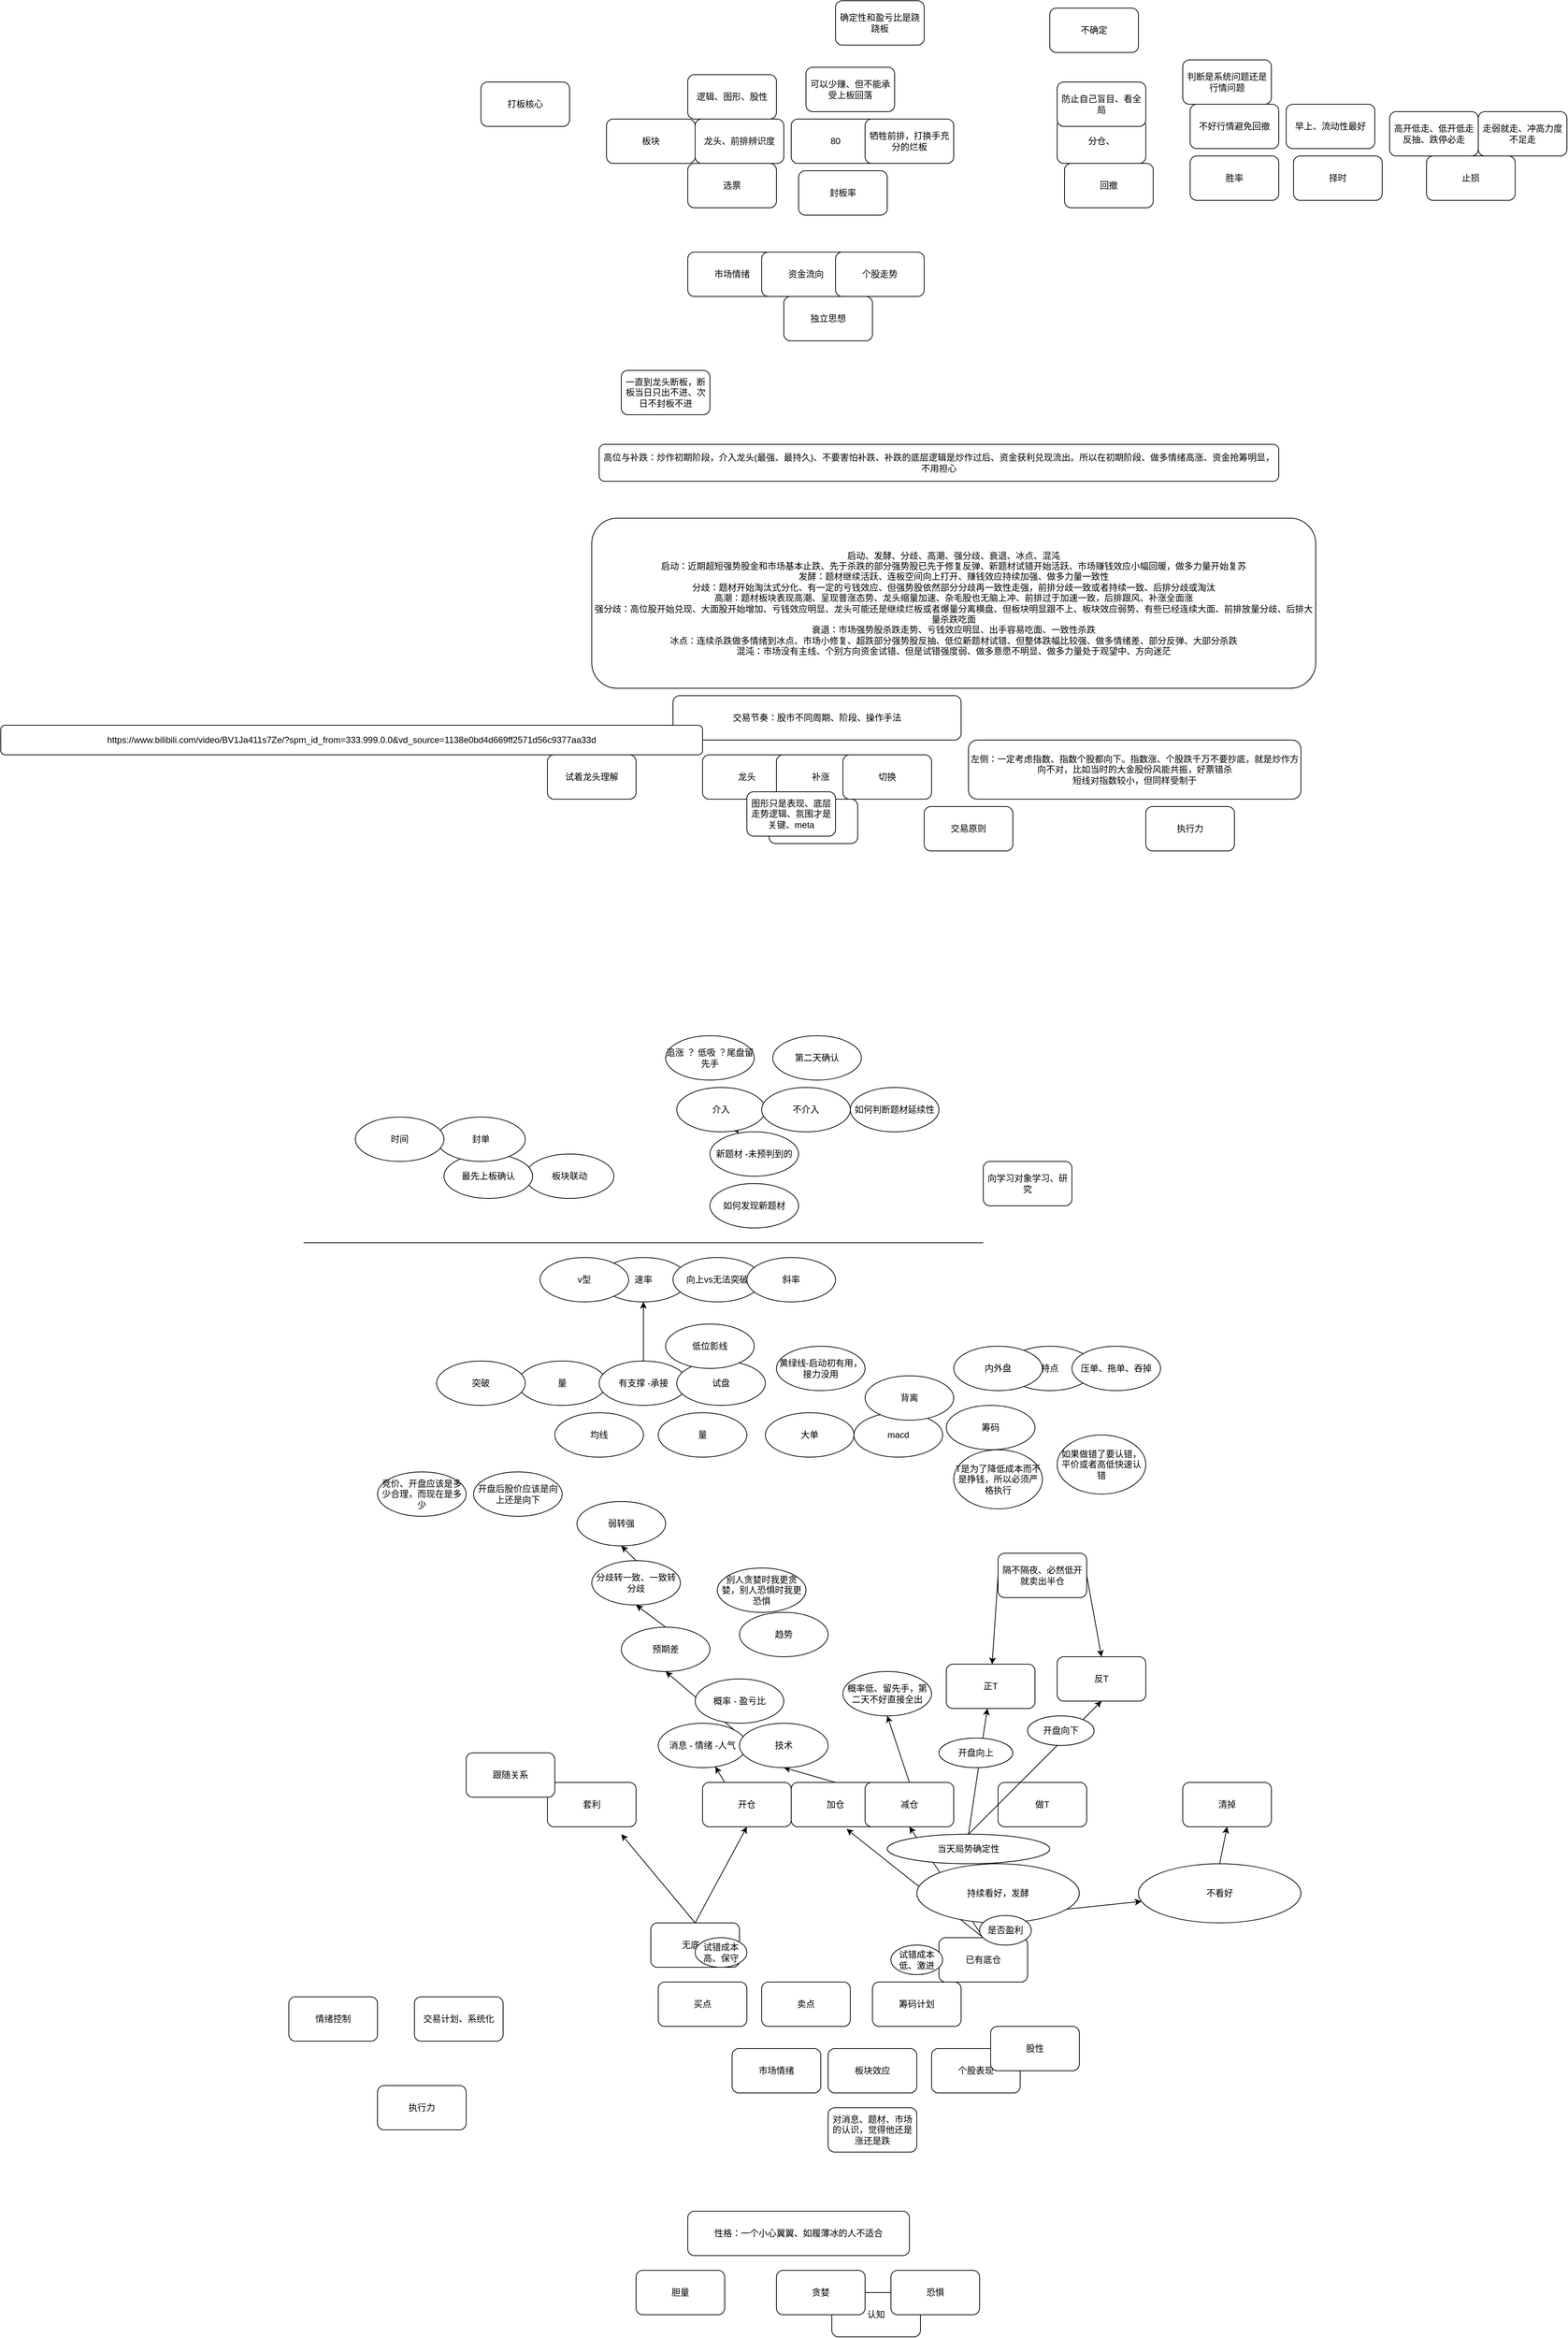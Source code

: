 <mxfile version="20.8.3" type="github">
  <diagram id="E01g1_I6Vo92YfVn2vzd" name="第 1 页">
    <mxGraphModel dx="401394" dy="844" grid="1" gridSize="10" guides="1" tooltips="1" connect="1" arrows="1" fold="1" page="1" pageScale="1" pageWidth="400000" pageHeight="300000" math="0" shadow="0">
      <root>
        <mxCell id="0" />
        <mxCell id="1" parent="0" />
        <mxCell id="V14wtDFcIEHRwVoQhRkb-1" value="选票" style="rounded=1;whiteSpace=wrap;html=1;" vertex="1" parent="1">
          <mxGeometry x="450" y="290" width="120" height="60" as="geometry" />
        </mxCell>
        <mxCell id="V14wtDFcIEHRwVoQhRkb-2" value="封板率" style="rounded=1;whiteSpace=wrap;html=1;" vertex="1" parent="1">
          <mxGeometry x="600" y="300" width="120" height="60" as="geometry" />
        </mxCell>
        <mxCell id="V14wtDFcIEHRwVoQhRkb-3" value="回撤" style="rounded=1;whiteSpace=wrap;html=1;" vertex="1" parent="1">
          <mxGeometry x="960" y="290" width="120" height="60" as="geometry" />
        </mxCell>
        <mxCell id="V14wtDFcIEHRwVoQhRkb-4" value="胜率" style="rounded=1;whiteSpace=wrap;html=1;" vertex="1" parent="1">
          <mxGeometry x="1130" y="280" width="120" height="60" as="geometry" />
        </mxCell>
        <mxCell id="V14wtDFcIEHRwVoQhRkb-5" value="择时" style="rounded=1;whiteSpace=wrap;html=1;" vertex="1" parent="1">
          <mxGeometry x="1270" y="280" width="120" height="60" as="geometry" />
        </mxCell>
        <mxCell id="V14wtDFcIEHRwVoQhRkb-6" value="止损" style="rounded=1;whiteSpace=wrap;html=1;" vertex="1" parent="1">
          <mxGeometry x="1450" y="280" width="120" height="60" as="geometry" />
        </mxCell>
        <mxCell id="V14wtDFcIEHRwVoQhRkb-7" value="独立思想" style="rounded=1;whiteSpace=wrap;html=1;" vertex="1" parent="1">
          <mxGeometry x="580" y="470" width="120" height="60" as="geometry" />
        </mxCell>
        <mxCell id="V14wtDFcIEHRwVoQhRkb-8" value="打板核心" style="rounded=1;whiteSpace=wrap;html=1;" vertex="1" parent="1">
          <mxGeometry x="170" y="180" width="120" height="60" as="geometry" />
        </mxCell>
        <mxCell id="V14wtDFcIEHRwVoQhRkb-9" value="板块" style="rounded=1;whiteSpace=wrap;html=1;" vertex="1" parent="1">
          <mxGeometry x="340" y="230" width="120" height="60" as="geometry" />
        </mxCell>
        <mxCell id="V14wtDFcIEHRwVoQhRkb-10" value="龙头、前排辨识度" style="rounded=1;whiteSpace=wrap;html=1;" vertex="1" parent="1">
          <mxGeometry x="460" y="230" width="120" height="60" as="geometry" />
        </mxCell>
        <mxCell id="V14wtDFcIEHRwVoQhRkb-11" value="逻辑、图形、股性" style="rounded=1;whiteSpace=wrap;html=1;" vertex="1" parent="1">
          <mxGeometry x="450" y="170" width="120" height="60" as="geometry" />
        </mxCell>
        <mxCell id="V14wtDFcIEHRwVoQhRkb-12" value="80" style="rounded=1;whiteSpace=wrap;html=1;" vertex="1" parent="1">
          <mxGeometry x="590" y="230" width="120" height="60" as="geometry" />
        </mxCell>
        <mxCell id="V14wtDFcIEHRwVoQhRkb-13" value="牺牲前排，打换手充分的烂板" style="rounded=1;whiteSpace=wrap;html=1;" vertex="1" parent="1">
          <mxGeometry x="690" y="230" width="120" height="60" as="geometry" />
        </mxCell>
        <mxCell id="V14wtDFcIEHRwVoQhRkb-14" value="可以少赚、但不能承受上板回落" style="rounded=1;whiteSpace=wrap;html=1;" vertex="1" parent="1">
          <mxGeometry x="610" y="160" width="120" height="60" as="geometry" />
        </mxCell>
        <mxCell id="V14wtDFcIEHRwVoQhRkb-15" value="确定性和盈亏比是跷跷板" style="rounded=1;whiteSpace=wrap;html=1;" vertex="1" parent="1">
          <mxGeometry x="650" y="70" width="120" height="60" as="geometry" />
        </mxCell>
        <mxCell id="V14wtDFcIEHRwVoQhRkb-16" value="分仓、" style="rounded=1;whiteSpace=wrap;html=1;" vertex="1" parent="1">
          <mxGeometry x="950" y="230" width="120" height="60" as="geometry" />
        </mxCell>
        <mxCell id="V14wtDFcIEHRwVoQhRkb-17" value="防止自己盲目、看全局" style="rounded=1;whiteSpace=wrap;html=1;" vertex="1" parent="1">
          <mxGeometry x="950" y="180" width="120" height="60" as="geometry" />
        </mxCell>
        <mxCell id="V14wtDFcIEHRwVoQhRkb-18" value="不确定" style="rounded=1;whiteSpace=wrap;html=1;" vertex="1" parent="1">
          <mxGeometry x="940" y="80" width="120" height="60" as="geometry" />
        </mxCell>
        <mxCell id="V14wtDFcIEHRwVoQhRkb-19" value="不好行情避免回撤" style="rounded=1;whiteSpace=wrap;html=1;" vertex="1" parent="1">
          <mxGeometry x="1130" y="210" width="120" height="60" as="geometry" />
        </mxCell>
        <mxCell id="V14wtDFcIEHRwVoQhRkb-20" value="判断是系统问题还是行情问题" style="rounded=1;whiteSpace=wrap;html=1;" vertex="1" parent="1">
          <mxGeometry x="1120" y="150" width="120" height="60" as="geometry" />
        </mxCell>
        <mxCell id="V14wtDFcIEHRwVoQhRkb-21" value="早上、流动性最好" style="rounded=1;whiteSpace=wrap;html=1;" vertex="1" parent="1">
          <mxGeometry x="1260" y="210" width="120" height="60" as="geometry" />
        </mxCell>
        <mxCell id="V14wtDFcIEHRwVoQhRkb-22" value="高开低走、低开低走反抽、跌停必走" style="rounded=1;whiteSpace=wrap;html=1;" vertex="1" parent="1">
          <mxGeometry x="1400" y="220" width="120" height="60" as="geometry" />
        </mxCell>
        <mxCell id="V14wtDFcIEHRwVoQhRkb-23" value="走弱就走、冲高力度不足走" style="rounded=1;whiteSpace=wrap;html=1;" vertex="1" parent="1">
          <mxGeometry x="1520" y="220" width="120" height="60" as="geometry" />
        </mxCell>
        <mxCell id="V14wtDFcIEHRwVoQhRkb-24" value="市场情绪" style="rounded=1;whiteSpace=wrap;html=1;" vertex="1" parent="1">
          <mxGeometry x="450" y="410" width="120" height="60" as="geometry" />
        </mxCell>
        <mxCell id="V14wtDFcIEHRwVoQhRkb-25" value="资金流向" style="rounded=1;whiteSpace=wrap;html=1;" vertex="1" parent="1">
          <mxGeometry x="550" y="410" width="120" height="60" as="geometry" />
        </mxCell>
        <mxCell id="V14wtDFcIEHRwVoQhRkb-26" value="个股走势" style="rounded=1;whiteSpace=wrap;html=1;" vertex="1" parent="1">
          <mxGeometry x="650" y="410" width="120" height="60" as="geometry" />
        </mxCell>
        <mxCell id="V14wtDFcIEHRwVoQhRkb-27" value="向学习对象学习、研究" style="rounded=1;whiteSpace=wrap;html=1;" vertex="1" parent="1">
          <mxGeometry x="850" y="1640" width="120" height="60" as="geometry" />
        </mxCell>
        <mxCell id="V14wtDFcIEHRwVoQhRkb-30" value="交易原则" style="rounded=1;whiteSpace=wrap;html=1;" vertex="1" parent="1">
          <mxGeometry x="770" y="1160" width="120" height="60" as="geometry" />
        </mxCell>
        <mxCell id="V14wtDFcIEHRwVoQhRkb-31" value="执行力" style="rounded=1;whiteSpace=wrap;html=1;" vertex="1" parent="1">
          <mxGeometry x="1070" y="1160" width="120" height="60" as="geometry" />
        </mxCell>
        <mxCell id="V14wtDFcIEHRwVoQhRkb-32" value="世界观" style="rounded=1;whiteSpace=wrap;html=1;" vertex="1" parent="1">
          <mxGeometry x="560" y="1150" width="120" height="60" as="geometry" />
        </mxCell>
        <mxCell id="V14wtDFcIEHRwVoQhRkb-33" value="龙头" style="rounded=1;whiteSpace=wrap;html=1;" vertex="1" parent="1">
          <mxGeometry x="470" y="1090" width="120" height="60" as="geometry" />
        </mxCell>
        <mxCell id="V14wtDFcIEHRwVoQhRkb-34" value="补涨" style="rounded=1;whiteSpace=wrap;html=1;" vertex="1" parent="1">
          <mxGeometry x="570" y="1090" width="120" height="60" as="geometry" />
        </mxCell>
        <mxCell id="V14wtDFcIEHRwVoQhRkb-35" value="切换" style="rounded=1;whiteSpace=wrap;html=1;" vertex="1" parent="1">
          <mxGeometry x="660" y="1090" width="120" height="60" as="geometry" />
        </mxCell>
        <mxCell id="V14wtDFcIEHRwVoQhRkb-36" value="试着龙头理解" style="rounded=1;whiteSpace=wrap;html=1;" vertex="1" parent="1">
          <mxGeometry x="260" y="1090" width="120" height="60" as="geometry" />
        </mxCell>
        <mxCell id="V14wtDFcIEHRwVoQhRkb-37" value="图形只是表现、底层走势逻辑、氛围才是关键、meta" style="rounded=1;whiteSpace=wrap;html=1;" vertex="1" parent="1">
          <mxGeometry x="530" y="1140" width="120" height="60" as="geometry" />
        </mxCell>
        <mxCell id="V14wtDFcIEHRwVoQhRkb-38" value="交易节奏：股市不同周期、阶段、操作手法" style="rounded=1;whiteSpace=wrap;html=1;" vertex="1" parent="1">
          <mxGeometry x="430" y="1010" width="390" height="60" as="geometry" />
        </mxCell>
        <mxCell id="V14wtDFcIEHRwVoQhRkb-39" value="启动、发酵、分歧、高潮、强分歧、衰退、冰点、混沌&lt;br&gt;启动：近期超短强势股金和市场基本止跌、先于杀跌的部分强势股已先于修复反弹、新题材试错开始活跃、市场赚钱效应小幅回暖，做多力量开始复苏&lt;br&gt;发酵：题材继续活跃、连板空间向上打开、赚钱效应持续加强、做多力量一致性&lt;br&gt;分歧：题材开始淘汰式分化、有一定的亏钱效应、但强势股依然部分分歧再一致性走强，前排分歧一致或者持续一致、后排分歧或淘汰&lt;br&gt;高潮：题材板块表现高潮、呈现普涨态势、龙头缩量加速、杂毛股也无脑上冲、前排过于加速一致，后排跟风、补涨全面涨&lt;br&gt;强分歧：高位股开始兑现、大面股开始增加、亏钱效应明显、龙头可能还是继续烂板或者爆量分离横盘、但板块明显跟不上、板块效应弱势、有些已经连续大面、前排放量分歧、后排大量杀跌吃面&lt;br&gt;衰退：市场强势股杀跌走势、亏钱效应明显、出手容易吃面、一致性杀跌&lt;br&gt;冰点：连续杀跌做多情绪到冰点、市场小修复、超跌部分强势股反抽、低位新题材试错、但整体跌幅比较强、做多情绪差、部分反弹、大部分杀跌&lt;br&gt;混沌：市场没有主线、个别方向资金试错、但是试错强度弱、做多意愿不明显、做多力量处于观望中、方向迷茫&lt;br&gt;" style="rounded=1;whiteSpace=wrap;html=1;" vertex="1" parent="1">
          <mxGeometry x="320" y="770" width="980" height="230" as="geometry" />
        </mxCell>
        <mxCell id="V14wtDFcIEHRwVoQhRkb-40" value="高位与补跌：炒作初期阶段，介入龙头(最强、最持久)、不要害怕补跌、补跌的底层逻辑是炒作过后、资金获利兑现流出。所以在初期阶段、做多情绪高涨、资金抢筹明显，不用担心" style="rounded=1;whiteSpace=wrap;html=1;" vertex="1" parent="1">
          <mxGeometry x="330" y="670" width="920" height="50" as="geometry" />
        </mxCell>
        <mxCell id="V14wtDFcIEHRwVoQhRkb-41" value="一直到龙头断板，断板当日只出不进、次日不封板不进" style="rounded=1;whiteSpace=wrap;html=1;" vertex="1" parent="1">
          <mxGeometry x="360" y="570" width="120" height="60" as="geometry" />
        </mxCell>
        <mxCell id="V14wtDFcIEHRwVoQhRkb-42" value="https://www.bilibili.com/video/BV1Ja411s7Ze/?spm_id_from=333.999.0.0&amp;amp;vd_source=1138e0bd4d669ff2571d56c9377aa33d" style="rounded=1;whiteSpace=wrap;html=1;" vertex="1" parent="1">
          <mxGeometry x="-480" y="1050" width="950" height="40" as="geometry" />
        </mxCell>
        <mxCell id="V14wtDFcIEHRwVoQhRkb-43" value="左侧：一定考虑指数、指数个股都向下。指数涨、个股跌千万不要抄底，就是炒作方向不对，比如当时的大金股份风能共振，好票错杀&lt;br&gt;短线对指数较小，但同样受制于" style="rounded=1;whiteSpace=wrap;html=1;" vertex="1" parent="1">
          <mxGeometry x="830" y="1070" width="450" height="80" as="geometry" />
        </mxCell>
        <mxCell id="V14wtDFcIEHRwVoQhRkb-44" value="对消息、题材、市场的认识，觉得他还是涨还是跌" style="rounded=1;whiteSpace=wrap;html=1;" vertex="1" parent="1">
          <mxGeometry x="640" y="2920" width="120" height="60" as="geometry" />
        </mxCell>
        <mxCell id="V14wtDFcIEHRwVoQhRkb-45" value="认知" style="rounded=1;whiteSpace=wrap;html=1;" vertex="1" parent="1">
          <mxGeometry x="645" y="3170" width="120" height="60" as="geometry" />
        </mxCell>
        <mxCell id="V14wtDFcIEHRwVoQhRkb-61" style="edgeStyle=none;rounded=0;orthogonalLoop=1;jettySize=auto;html=1;exitX=0.5;exitY=0;exitDx=0;exitDy=0;entryX=0.625;entryY=1.05;entryDx=0;entryDy=0;entryPerimeter=0;" edge="1" parent="1" source="V14wtDFcIEHRwVoQhRkb-46" target="V14wtDFcIEHRwVoQhRkb-52">
          <mxGeometry relative="1" as="geometry" />
        </mxCell>
        <mxCell id="V14wtDFcIEHRwVoQhRkb-62" style="edgeStyle=none;rounded=0;orthogonalLoop=1;jettySize=auto;html=1;exitX=0.5;exitY=0;exitDx=0;exitDy=0;entryX=0.5;entryY=1;entryDx=0;entryDy=0;" edge="1" parent="1" source="V14wtDFcIEHRwVoQhRkb-46" target="V14wtDFcIEHRwVoQhRkb-56">
          <mxGeometry relative="1" as="geometry" />
        </mxCell>
        <mxCell id="V14wtDFcIEHRwVoQhRkb-65" style="edgeStyle=none;rounded=0;orthogonalLoop=1;jettySize=auto;html=1;exitX=0.5;exitY=0;exitDx=0;exitDy=0;startArrow=none;" edge="1" parent="1" source="V14wtDFcIEHRwVoQhRkb-132" target="V14wtDFcIEHRwVoQhRkb-64">
          <mxGeometry relative="1" as="geometry" />
        </mxCell>
        <mxCell id="V14wtDFcIEHRwVoQhRkb-46" value="已有底仓" style="rounded=1;whiteSpace=wrap;html=1;" vertex="1" parent="1">
          <mxGeometry x="790" y="2690" width="120" height="60" as="geometry" />
        </mxCell>
        <mxCell id="V14wtDFcIEHRwVoQhRkb-60" style="edgeStyle=none;rounded=0;orthogonalLoop=1;jettySize=auto;html=1;exitX=0.5;exitY=0;exitDx=0;exitDy=0;entryX=0.5;entryY=1;entryDx=0;entryDy=0;" edge="1" parent="1" source="V14wtDFcIEHRwVoQhRkb-47" target="V14wtDFcIEHRwVoQhRkb-51">
          <mxGeometry relative="1" as="geometry" />
        </mxCell>
        <mxCell id="V14wtDFcIEHRwVoQhRkb-140" style="edgeStyle=none;rounded=0;orthogonalLoop=1;jettySize=auto;html=1;exitX=0.5;exitY=0;exitDx=0;exitDy=0;" edge="1" parent="1" source="V14wtDFcIEHRwVoQhRkb-47">
          <mxGeometry relative="1" as="geometry">
            <mxPoint x="360" y="2550" as="targetPoint" />
          </mxGeometry>
        </mxCell>
        <mxCell id="V14wtDFcIEHRwVoQhRkb-47" value="无底仓" style="rounded=1;whiteSpace=wrap;html=1;" vertex="1" parent="1">
          <mxGeometry x="400" y="2670" width="120" height="60" as="geometry" />
        </mxCell>
        <mxCell id="V14wtDFcIEHRwVoQhRkb-48" value="市场情绪" style="rounded=1;whiteSpace=wrap;html=1;" vertex="1" parent="1">
          <mxGeometry x="510" y="2840" width="120" height="60" as="geometry" />
        </mxCell>
        <mxCell id="V14wtDFcIEHRwVoQhRkb-49" value="板块效应" style="rounded=1;whiteSpace=wrap;html=1;" vertex="1" parent="1">
          <mxGeometry x="640" y="2840" width="120" height="60" as="geometry" />
        </mxCell>
        <mxCell id="V14wtDFcIEHRwVoQhRkb-50" value="个股表现" style="rounded=1;whiteSpace=wrap;html=1;" vertex="1" parent="1">
          <mxGeometry x="780" y="2840" width="120" height="60" as="geometry" />
        </mxCell>
        <mxCell id="V14wtDFcIEHRwVoQhRkb-89" style="edgeStyle=none;rounded=0;orthogonalLoop=1;jettySize=auto;html=1;exitX=0.25;exitY=0;exitDx=0;exitDy=0;" edge="1" parent="1" source="V14wtDFcIEHRwVoQhRkb-51" target="V14wtDFcIEHRwVoQhRkb-87">
          <mxGeometry relative="1" as="geometry" />
        </mxCell>
        <mxCell id="V14wtDFcIEHRwVoQhRkb-51" value="开仓" style="rounded=1;whiteSpace=wrap;html=1;" vertex="1" parent="1">
          <mxGeometry x="470" y="2480" width="120" height="60" as="geometry" />
        </mxCell>
        <mxCell id="V14wtDFcIEHRwVoQhRkb-90" style="edgeStyle=none;rounded=0;orthogonalLoop=1;jettySize=auto;html=1;exitX=0.5;exitY=0;exitDx=0;exitDy=0;entryX=0.5;entryY=1;entryDx=0;entryDy=0;" edge="1" parent="1" source="V14wtDFcIEHRwVoQhRkb-52" target="V14wtDFcIEHRwVoQhRkb-88">
          <mxGeometry relative="1" as="geometry" />
        </mxCell>
        <mxCell id="V14wtDFcIEHRwVoQhRkb-52" value="加仓" style="rounded=1;whiteSpace=wrap;html=1;" vertex="1" parent="1">
          <mxGeometry x="590" y="2480" width="120" height="60" as="geometry" />
        </mxCell>
        <mxCell id="V14wtDFcIEHRwVoQhRkb-53" value="买点" style="rounded=1;whiteSpace=wrap;html=1;" vertex="1" parent="1">
          <mxGeometry x="410" y="2750" width="120" height="60" as="geometry" />
        </mxCell>
        <mxCell id="V14wtDFcIEHRwVoQhRkb-54" value="卖点" style="rounded=1;whiteSpace=wrap;html=1;" vertex="1" parent="1">
          <mxGeometry x="550" y="2750" width="120" height="60" as="geometry" />
        </mxCell>
        <mxCell id="V14wtDFcIEHRwVoQhRkb-55" value="筹码计划" style="rounded=1;whiteSpace=wrap;html=1;" vertex="1" parent="1">
          <mxGeometry x="700" y="2750" width="120" height="60" as="geometry" />
        </mxCell>
        <mxCell id="V14wtDFcIEHRwVoQhRkb-81" style="edgeStyle=none;rounded=0;orthogonalLoop=1;jettySize=auto;html=1;exitX=0.5;exitY=0;exitDx=0;exitDy=0;entryX=0.5;entryY=1;entryDx=0;entryDy=0;" edge="1" parent="1" source="V14wtDFcIEHRwVoQhRkb-56" target="V14wtDFcIEHRwVoQhRkb-80">
          <mxGeometry relative="1" as="geometry" />
        </mxCell>
        <mxCell id="V14wtDFcIEHRwVoQhRkb-56" value="减仓" style="rounded=1;whiteSpace=wrap;html=1;" vertex="1" parent="1">
          <mxGeometry x="690" y="2480" width="120" height="60" as="geometry" />
        </mxCell>
        <mxCell id="V14wtDFcIEHRwVoQhRkb-57" value="做T" style="rounded=1;whiteSpace=wrap;html=1;" vertex="1" parent="1">
          <mxGeometry x="870" y="2480" width="120" height="60" as="geometry" />
        </mxCell>
        <mxCell id="V14wtDFcIEHRwVoQhRkb-58" value="正T" style="rounded=1;whiteSpace=wrap;html=1;" vertex="1" parent="1">
          <mxGeometry x="800" y="2320" width="120" height="60" as="geometry" />
        </mxCell>
        <mxCell id="V14wtDFcIEHRwVoQhRkb-59" value="反T" style="rounded=1;whiteSpace=wrap;html=1;" vertex="1" parent="1">
          <mxGeometry x="950" y="2310" width="120" height="60" as="geometry" />
        </mxCell>
        <mxCell id="V14wtDFcIEHRwVoQhRkb-63" value="持续看好，发酵" style="ellipse;whiteSpace=wrap;html=1;" vertex="1" parent="1">
          <mxGeometry x="760" y="2590" width="220" height="80" as="geometry" />
        </mxCell>
        <mxCell id="V14wtDFcIEHRwVoQhRkb-67" style="edgeStyle=none;rounded=0;orthogonalLoop=1;jettySize=auto;html=1;exitX=0.5;exitY=0;exitDx=0;exitDy=0;entryX=0.5;entryY=1;entryDx=0;entryDy=0;" edge="1" parent="1" source="V14wtDFcIEHRwVoQhRkb-64" target="V14wtDFcIEHRwVoQhRkb-66">
          <mxGeometry relative="1" as="geometry" />
        </mxCell>
        <mxCell id="V14wtDFcIEHRwVoQhRkb-64" value="不看好" style="ellipse;whiteSpace=wrap;html=1;" vertex="1" parent="1">
          <mxGeometry x="1060" y="2590" width="220" height="80" as="geometry" />
        </mxCell>
        <mxCell id="V14wtDFcIEHRwVoQhRkb-66" value="清掉" style="rounded=1;whiteSpace=wrap;html=1;" vertex="1" parent="1">
          <mxGeometry x="1120" y="2480" width="120" height="60" as="geometry" />
        </mxCell>
        <mxCell id="V14wtDFcIEHRwVoQhRkb-69" style="edgeStyle=none;rounded=0;orthogonalLoop=1;jettySize=auto;html=1;exitX=0.5;exitY=0;exitDx=0;exitDy=0;" edge="1" parent="1" source="V14wtDFcIEHRwVoQhRkb-68" target="V14wtDFcIEHRwVoQhRkb-58">
          <mxGeometry relative="1" as="geometry" />
        </mxCell>
        <mxCell id="V14wtDFcIEHRwVoQhRkb-70" style="edgeStyle=none;rounded=0;orthogonalLoop=1;jettySize=auto;html=1;exitX=0.5;exitY=0;exitDx=0;exitDy=0;entryX=0.5;entryY=1;entryDx=0;entryDy=0;" edge="1" parent="1" source="V14wtDFcIEHRwVoQhRkb-68" target="V14wtDFcIEHRwVoQhRkb-59">
          <mxGeometry relative="1" as="geometry" />
        </mxCell>
        <mxCell id="V14wtDFcIEHRwVoQhRkb-68" value="当天局势确定性" style="ellipse;whiteSpace=wrap;html=1;" vertex="1" parent="1">
          <mxGeometry x="720" y="2550" width="220" height="40" as="geometry" />
        </mxCell>
        <mxCell id="V14wtDFcIEHRwVoQhRkb-71" value="开盘向上" style="ellipse;whiteSpace=wrap;html=1;" vertex="1" parent="1">
          <mxGeometry x="790" y="2420" width="100" height="40" as="geometry" />
        </mxCell>
        <mxCell id="V14wtDFcIEHRwVoQhRkb-75" value="开盘向下" style="ellipse;whiteSpace=wrap;html=1;" vertex="1" parent="1">
          <mxGeometry x="910" y="2390" width="90" height="40" as="geometry" />
        </mxCell>
        <mxCell id="V14wtDFcIEHRwVoQhRkb-76" value="试错成本低、激进" style="ellipse;whiteSpace=wrap;html=1;" vertex="1" parent="1">
          <mxGeometry x="725" y="2700" width="70" height="40" as="geometry" />
        </mxCell>
        <mxCell id="V14wtDFcIEHRwVoQhRkb-77" value="试错成本高、保守" style="ellipse;whiteSpace=wrap;html=1;" vertex="1" parent="1">
          <mxGeometry x="460" y="2690" width="70" height="40" as="geometry" />
        </mxCell>
        <mxCell id="V14wtDFcIEHRwVoQhRkb-78" value="T是为了降低成本而不是挣钱，所以必须严格执行" style="ellipse;whiteSpace=wrap;html=1;" vertex="1" parent="1">
          <mxGeometry x="810" y="2030" width="120" height="80" as="geometry" />
        </mxCell>
        <mxCell id="V14wtDFcIEHRwVoQhRkb-79" value="如果做错了要认错，平价或者高低快速认错" style="ellipse;whiteSpace=wrap;html=1;" vertex="1" parent="1">
          <mxGeometry x="950" y="2010" width="120" height="80" as="geometry" />
        </mxCell>
        <mxCell id="V14wtDFcIEHRwVoQhRkb-80" value="概率低、留先手，第二天不好直接全出" style="ellipse;whiteSpace=wrap;html=1;" vertex="1" parent="1">
          <mxGeometry x="660" y="2330" width="120" height="60" as="geometry" />
        </mxCell>
        <mxCell id="V14wtDFcIEHRwVoQhRkb-83" style="edgeStyle=none;rounded=0;orthogonalLoop=1;jettySize=auto;html=1;exitX=1;exitY=0.5;exitDx=0;exitDy=0;entryX=0.5;entryY=0;entryDx=0;entryDy=0;" edge="1" parent="1" source="V14wtDFcIEHRwVoQhRkb-82" target="V14wtDFcIEHRwVoQhRkb-59">
          <mxGeometry relative="1" as="geometry" />
        </mxCell>
        <mxCell id="V14wtDFcIEHRwVoQhRkb-85" style="edgeStyle=none;rounded=0;orthogonalLoop=1;jettySize=auto;html=1;exitX=0;exitY=0.5;exitDx=0;exitDy=0;" edge="1" parent="1" source="V14wtDFcIEHRwVoQhRkb-82" target="V14wtDFcIEHRwVoQhRkb-58">
          <mxGeometry relative="1" as="geometry" />
        </mxCell>
        <mxCell id="V14wtDFcIEHRwVoQhRkb-82" value="隔不隔夜、必然低开就卖出半仓" style="rounded=1;whiteSpace=wrap;html=1;" vertex="1" parent="1">
          <mxGeometry x="870" y="2170" width="120" height="60" as="geometry" />
        </mxCell>
        <mxCell id="V14wtDFcIEHRwVoQhRkb-94" style="edgeStyle=none;rounded=0;orthogonalLoop=1;jettySize=auto;html=1;exitX=0.5;exitY=0;exitDx=0;exitDy=0;entryX=0.5;entryY=1;entryDx=0;entryDy=0;" edge="1" parent="1" source="V14wtDFcIEHRwVoQhRkb-86" target="V14wtDFcIEHRwVoQhRkb-92">
          <mxGeometry relative="1" as="geometry" />
        </mxCell>
        <mxCell id="V14wtDFcIEHRwVoQhRkb-86" value="预期差" style="ellipse;whiteSpace=wrap;html=1;" vertex="1" parent="1">
          <mxGeometry x="360" y="2270" width="120" height="60" as="geometry" />
        </mxCell>
        <mxCell id="V14wtDFcIEHRwVoQhRkb-91" style="edgeStyle=none;rounded=0;orthogonalLoop=1;jettySize=auto;html=1;exitX=1;exitY=0;exitDx=0;exitDy=0;entryX=0.5;entryY=1;entryDx=0;entryDy=0;" edge="1" parent="1" source="V14wtDFcIEHRwVoQhRkb-87" target="V14wtDFcIEHRwVoQhRkb-86">
          <mxGeometry relative="1" as="geometry" />
        </mxCell>
        <mxCell id="V14wtDFcIEHRwVoQhRkb-87" value="消息 - 情绪 -人气" style="ellipse;whiteSpace=wrap;html=1;" vertex="1" parent="1">
          <mxGeometry x="410" y="2400" width="120" height="60" as="geometry" />
        </mxCell>
        <mxCell id="V14wtDFcIEHRwVoQhRkb-88" value="技术" style="ellipse;whiteSpace=wrap;html=1;" vertex="1" parent="1">
          <mxGeometry x="520" y="2400" width="120" height="60" as="geometry" />
        </mxCell>
        <mxCell id="V14wtDFcIEHRwVoQhRkb-95" style="edgeStyle=none;rounded=0;orthogonalLoop=1;jettySize=auto;html=1;exitX=0.5;exitY=0;exitDx=0;exitDy=0;entryX=0.5;entryY=1;entryDx=0;entryDy=0;" edge="1" parent="1" source="V14wtDFcIEHRwVoQhRkb-92" target="V14wtDFcIEHRwVoQhRkb-93">
          <mxGeometry relative="1" as="geometry" />
        </mxCell>
        <mxCell id="V14wtDFcIEHRwVoQhRkb-92" value="分歧转一致、一致转分歧" style="ellipse;whiteSpace=wrap;html=1;" vertex="1" parent="1">
          <mxGeometry x="320" y="2180" width="120" height="60" as="geometry" />
        </mxCell>
        <mxCell id="V14wtDFcIEHRwVoQhRkb-93" value="弱转强" style="ellipse;whiteSpace=wrap;html=1;" vertex="1" parent="1">
          <mxGeometry x="300" y="2100" width="120" height="60" as="geometry" />
        </mxCell>
        <mxCell id="V14wtDFcIEHRwVoQhRkb-96" value="趋势" style="ellipse;whiteSpace=wrap;html=1;" vertex="1" parent="1">
          <mxGeometry x="520" y="2250" width="120" height="60" as="geometry" />
        </mxCell>
        <mxCell id="V14wtDFcIEHRwVoQhRkb-97" value="别人贪婪时我更贪婪，别人恐惧时我更恐惧" style="ellipse;whiteSpace=wrap;html=1;" vertex="1" parent="1">
          <mxGeometry x="490" y="2190" width="120" height="60" as="geometry" />
        </mxCell>
        <mxCell id="V14wtDFcIEHRwVoQhRkb-98" value="均线" style="ellipse;whiteSpace=wrap;html=1;" vertex="1" parent="1">
          <mxGeometry x="270" y="1980" width="120" height="60" as="geometry" />
        </mxCell>
        <mxCell id="V14wtDFcIEHRwVoQhRkb-99" value="量" style="ellipse;whiteSpace=wrap;html=1;" vertex="1" parent="1">
          <mxGeometry x="220" y="1910" width="120" height="60" as="geometry" />
        </mxCell>
        <mxCell id="V14wtDFcIEHRwVoQhRkb-100" value="突破" style="ellipse;whiteSpace=wrap;html=1;" vertex="1" parent="1">
          <mxGeometry x="110" y="1910" width="120" height="60" as="geometry" />
        </mxCell>
        <mxCell id="V14wtDFcIEHRwVoQhRkb-108" style="edgeStyle=none;rounded=0;orthogonalLoop=1;jettySize=auto;html=1;exitX=0.5;exitY=0;exitDx=0;exitDy=0;entryX=0.5;entryY=1;entryDx=0;entryDy=0;" edge="1" parent="1" source="V14wtDFcIEHRwVoQhRkb-101" target="V14wtDFcIEHRwVoQhRkb-107">
          <mxGeometry relative="1" as="geometry" />
        </mxCell>
        <mxCell id="V14wtDFcIEHRwVoQhRkb-101" value="有支撑 -承接" style="ellipse;whiteSpace=wrap;html=1;" vertex="1" parent="1">
          <mxGeometry x="330" y="1910" width="120" height="60" as="geometry" />
        </mxCell>
        <mxCell id="V14wtDFcIEHRwVoQhRkb-102" value="试盘" style="ellipse;whiteSpace=wrap;html=1;" vertex="1" parent="1">
          <mxGeometry x="435" y="1910" width="120" height="60" as="geometry" />
        </mxCell>
        <mxCell id="V14wtDFcIEHRwVoQhRkb-103" value="量" style="ellipse;whiteSpace=wrap;html=1;" vertex="1" parent="1">
          <mxGeometry x="410" y="1980" width="120" height="60" as="geometry" />
        </mxCell>
        <mxCell id="V14wtDFcIEHRwVoQhRkb-104" value="低位影线" style="ellipse;whiteSpace=wrap;html=1;" vertex="1" parent="1">
          <mxGeometry x="420" y="1860" width="120" height="60" as="geometry" />
        </mxCell>
        <mxCell id="V14wtDFcIEHRwVoQhRkb-105" value="大单" style="ellipse;whiteSpace=wrap;html=1;" vertex="1" parent="1">
          <mxGeometry x="555" y="1980" width="120" height="60" as="geometry" />
        </mxCell>
        <mxCell id="V14wtDFcIEHRwVoQhRkb-106" value="黄绿线-启动初有用，接力没用" style="ellipse;whiteSpace=wrap;html=1;" vertex="1" parent="1">
          <mxGeometry x="570" y="1890" width="120" height="60" as="geometry" />
        </mxCell>
        <mxCell id="V14wtDFcIEHRwVoQhRkb-107" value="速率" style="ellipse;whiteSpace=wrap;html=1;" vertex="1" parent="1">
          <mxGeometry x="330" y="1770" width="120" height="60" as="geometry" />
        </mxCell>
        <mxCell id="V14wtDFcIEHRwVoQhRkb-109" value="v型" style="ellipse;whiteSpace=wrap;html=1;" vertex="1" parent="1">
          <mxGeometry x="250" y="1770" width="120" height="60" as="geometry" />
        </mxCell>
        <mxCell id="V14wtDFcIEHRwVoQhRkb-110" value="向上vs无法突破" style="ellipse;whiteSpace=wrap;html=1;" vertex="1" parent="1">
          <mxGeometry x="430" y="1770" width="120" height="60" as="geometry" />
        </mxCell>
        <mxCell id="V14wtDFcIEHRwVoQhRkb-111" value="斜率" style="ellipse;whiteSpace=wrap;html=1;" vertex="1" parent="1">
          <mxGeometry x="530" y="1770" width="120" height="60" as="geometry" />
        </mxCell>
        <mxCell id="V14wtDFcIEHRwVoQhRkb-112" value="板块联动" style="ellipse;whiteSpace=wrap;html=1;" vertex="1" parent="1">
          <mxGeometry x="230" y="1630" width="120" height="60" as="geometry" />
        </mxCell>
        <mxCell id="V14wtDFcIEHRwVoQhRkb-113" value="最先上板确认" style="ellipse;whiteSpace=wrap;html=1;" vertex="1" parent="1">
          <mxGeometry x="120" y="1630" width="120" height="60" as="geometry" />
        </mxCell>
        <mxCell id="V14wtDFcIEHRwVoQhRkb-114" value="封单" style="ellipse;whiteSpace=wrap;html=1;" vertex="1" parent="1">
          <mxGeometry x="110" y="1580" width="120" height="60" as="geometry" />
        </mxCell>
        <mxCell id="V14wtDFcIEHRwVoQhRkb-115" value="时间" style="ellipse;whiteSpace=wrap;html=1;" vertex="1" parent="1">
          <mxGeometry y="1580" width="120" height="60" as="geometry" />
        </mxCell>
        <mxCell id="V14wtDFcIEHRwVoQhRkb-116" value="" style="endArrow=none;html=1;rounded=0;" edge="1" parent="1">
          <mxGeometry width="50" height="50" relative="1" as="geometry">
            <mxPoint x="-70" y="1750" as="sourcePoint" />
            <mxPoint x="850" y="1750" as="targetPoint" />
          </mxGeometry>
        </mxCell>
        <mxCell id="V14wtDFcIEHRwVoQhRkb-117" value="新题材 -未预判到的" style="ellipse;whiteSpace=wrap;html=1;" vertex="1" parent="1">
          <mxGeometry x="480" y="1600" width="120" height="60" as="geometry" />
        </mxCell>
        <mxCell id="V14wtDFcIEHRwVoQhRkb-119" value="" style="edgeStyle=none;rounded=0;orthogonalLoop=1;jettySize=auto;html=1;" edge="1" parent="1" source="V14wtDFcIEHRwVoQhRkb-118" target="V14wtDFcIEHRwVoQhRkb-117">
          <mxGeometry relative="1" as="geometry" />
        </mxCell>
        <mxCell id="V14wtDFcIEHRwVoQhRkb-118" value="介入" style="ellipse;whiteSpace=wrap;html=1;" vertex="1" parent="1">
          <mxGeometry x="435" y="1540" width="120" height="60" as="geometry" />
        </mxCell>
        <mxCell id="V14wtDFcIEHRwVoQhRkb-120" value="追涨 ？ 低吸 ？尾盘留先手" style="ellipse;whiteSpace=wrap;html=1;" vertex="1" parent="1">
          <mxGeometry x="420" y="1470" width="120" height="60" as="geometry" />
        </mxCell>
        <mxCell id="V14wtDFcIEHRwVoQhRkb-121" value="不介入" style="ellipse;whiteSpace=wrap;html=1;" vertex="1" parent="1">
          <mxGeometry x="550" y="1540" width="120" height="60" as="geometry" />
        </mxCell>
        <mxCell id="V14wtDFcIEHRwVoQhRkb-122" value="第二天确认" style="ellipse;whiteSpace=wrap;html=1;" vertex="1" parent="1">
          <mxGeometry x="565" y="1470" width="120" height="60" as="geometry" />
        </mxCell>
        <mxCell id="V14wtDFcIEHRwVoQhRkb-123" value="竞价、开盘应该是多少合理，而现在是多少" style="ellipse;whiteSpace=wrap;html=1;" vertex="1" parent="1">
          <mxGeometry x="30" y="2060" width="120" height="60" as="geometry" />
        </mxCell>
        <mxCell id="V14wtDFcIEHRwVoQhRkb-124" value="开盘后股价应该是向上还是向下" style="ellipse;whiteSpace=wrap;html=1;" vertex="1" parent="1">
          <mxGeometry x="160" y="2060" width="120" height="60" as="geometry" />
        </mxCell>
        <mxCell id="V14wtDFcIEHRwVoQhRkb-125" value="贪婪" style="rounded=1;whiteSpace=wrap;html=1;" vertex="1" parent="1">
          <mxGeometry x="570" y="3140" width="120" height="60" as="geometry" />
        </mxCell>
        <mxCell id="V14wtDFcIEHRwVoQhRkb-126" value="恐惧" style="rounded=1;whiteSpace=wrap;html=1;" vertex="1" parent="1">
          <mxGeometry x="725" y="3140" width="120" height="60" as="geometry" />
        </mxCell>
        <mxCell id="V14wtDFcIEHRwVoQhRkb-127" value="如何发现新题材" style="ellipse;whiteSpace=wrap;html=1;" vertex="1" parent="1">
          <mxGeometry x="480" y="1670" width="120" height="60" as="geometry" />
        </mxCell>
        <mxCell id="V14wtDFcIEHRwVoQhRkb-128" value="如何判断题材延续性" style="ellipse;whiteSpace=wrap;html=1;" vertex="1" parent="1">
          <mxGeometry x="670" y="1540" width="120" height="60" as="geometry" />
        </mxCell>
        <mxCell id="V14wtDFcIEHRwVoQhRkb-129" value="执行力" style="rounded=1;whiteSpace=wrap;html=1;" vertex="1" parent="1">
          <mxGeometry x="30" y="2890" width="120" height="60" as="geometry" />
        </mxCell>
        <mxCell id="V14wtDFcIEHRwVoQhRkb-130" value="情绪控制" style="rounded=1;whiteSpace=wrap;html=1;" vertex="1" parent="1">
          <mxGeometry x="-90" y="2770" width="120" height="60" as="geometry" />
        </mxCell>
        <mxCell id="V14wtDFcIEHRwVoQhRkb-131" value="交易计划、系统化" style="rounded=1;whiteSpace=wrap;html=1;" vertex="1" parent="1">
          <mxGeometry x="80" y="2770" width="120" height="60" as="geometry" />
        </mxCell>
        <mxCell id="V14wtDFcIEHRwVoQhRkb-133" value="" style="edgeStyle=none;rounded=0;orthogonalLoop=1;jettySize=auto;html=1;exitX=0.5;exitY=0;exitDx=0;exitDy=0;endArrow=none;" edge="1" parent="1" source="V14wtDFcIEHRwVoQhRkb-46" target="V14wtDFcIEHRwVoQhRkb-132">
          <mxGeometry relative="1" as="geometry">
            <mxPoint x="850" y="2690" as="sourcePoint" />
            <mxPoint x="1072.232" y="2648.332" as="targetPoint" />
          </mxGeometry>
        </mxCell>
        <mxCell id="V14wtDFcIEHRwVoQhRkb-132" value="是否盈利" style="ellipse;whiteSpace=wrap;html=1;" vertex="1" parent="1">
          <mxGeometry x="845" y="2660" width="70" height="40" as="geometry" />
        </mxCell>
        <mxCell id="V14wtDFcIEHRwVoQhRkb-134" value="概率 - 盈亏比" style="ellipse;whiteSpace=wrap;html=1;" vertex="1" parent="1">
          <mxGeometry x="460" y="2340" width="120" height="60" as="geometry" />
        </mxCell>
        <mxCell id="V14wtDFcIEHRwVoQhRkb-135" value="macd" style="ellipse;whiteSpace=wrap;html=1;" vertex="1" parent="1">
          <mxGeometry x="675" y="1980" width="120" height="60" as="geometry" />
        </mxCell>
        <mxCell id="V14wtDFcIEHRwVoQhRkb-136" value="背离" style="ellipse;whiteSpace=wrap;html=1;" vertex="1" parent="1">
          <mxGeometry x="690" y="1930" width="120" height="60" as="geometry" />
        </mxCell>
        <mxCell id="V14wtDFcIEHRwVoQhRkb-137" value="股性" style="rounded=1;whiteSpace=wrap;html=1;" vertex="1" parent="1">
          <mxGeometry x="860" y="2810" width="120" height="60" as="geometry" />
        </mxCell>
        <mxCell id="V14wtDFcIEHRwVoQhRkb-138" value="套利" style="rounded=1;whiteSpace=wrap;html=1;" vertex="1" parent="1">
          <mxGeometry x="260" y="2480" width="120" height="60" as="geometry" />
        </mxCell>
        <mxCell id="V14wtDFcIEHRwVoQhRkb-141" value="跟随关系" style="rounded=1;whiteSpace=wrap;html=1;" vertex="1" parent="1">
          <mxGeometry x="150" y="2440" width="120" height="60" as="geometry" />
        </mxCell>
        <mxCell id="V14wtDFcIEHRwVoQhRkb-142" value="筹码" style="ellipse;whiteSpace=wrap;html=1;" vertex="1" parent="1">
          <mxGeometry x="800" y="1970" width="120" height="60" as="geometry" />
        </mxCell>
        <mxCell id="V14wtDFcIEHRwVoQhRkb-143" value="特点" style="ellipse;whiteSpace=wrap;html=1;" vertex="1" parent="1">
          <mxGeometry x="880" y="1890" width="120" height="60" as="geometry" />
        </mxCell>
        <mxCell id="V14wtDFcIEHRwVoQhRkb-144" value="内外盘" style="ellipse;whiteSpace=wrap;html=1;" vertex="1" parent="1">
          <mxGeometry x="810" y="1890" width="120" height="60" as="geometry" />
        </mxCell>
        <mxCell id="V14wtDFcIEHRwVoQhRkb-145" value="压单、拖单、吞掉" style="ellipse;whiteSpace=wrap;html=1;" vertex="1" parent="1">
          <mxGeometry x="970" y="1890" width="120" height="60" as="geometry" />
        </mxCell>
        <mxCell id="V14wtDFcIEHRwVoQhRkb-146" value="性格：一个小心翼翼、如履薄冰的人不适合" style="rounded=1;whiteSpace=wrap;html=1;" vertex="1" parent="1">
          <mxGeometry x="450" y="3060" width="300" height="60" as="geometry" />
        </mxCell>
        <mxCell id="V14wtDFcIEHRwVoQhRkb-147" value="胆量" style="rounded=1;whiteSpace=wrap;html=1;" vertex="1" parent="1">
          <mxGeometry x="380" y="3140" width="120" height="60" as="geometry" />
        </mxCell>
      </root>
    </mxGraphModel>
  </diagram>
</mxfile>
